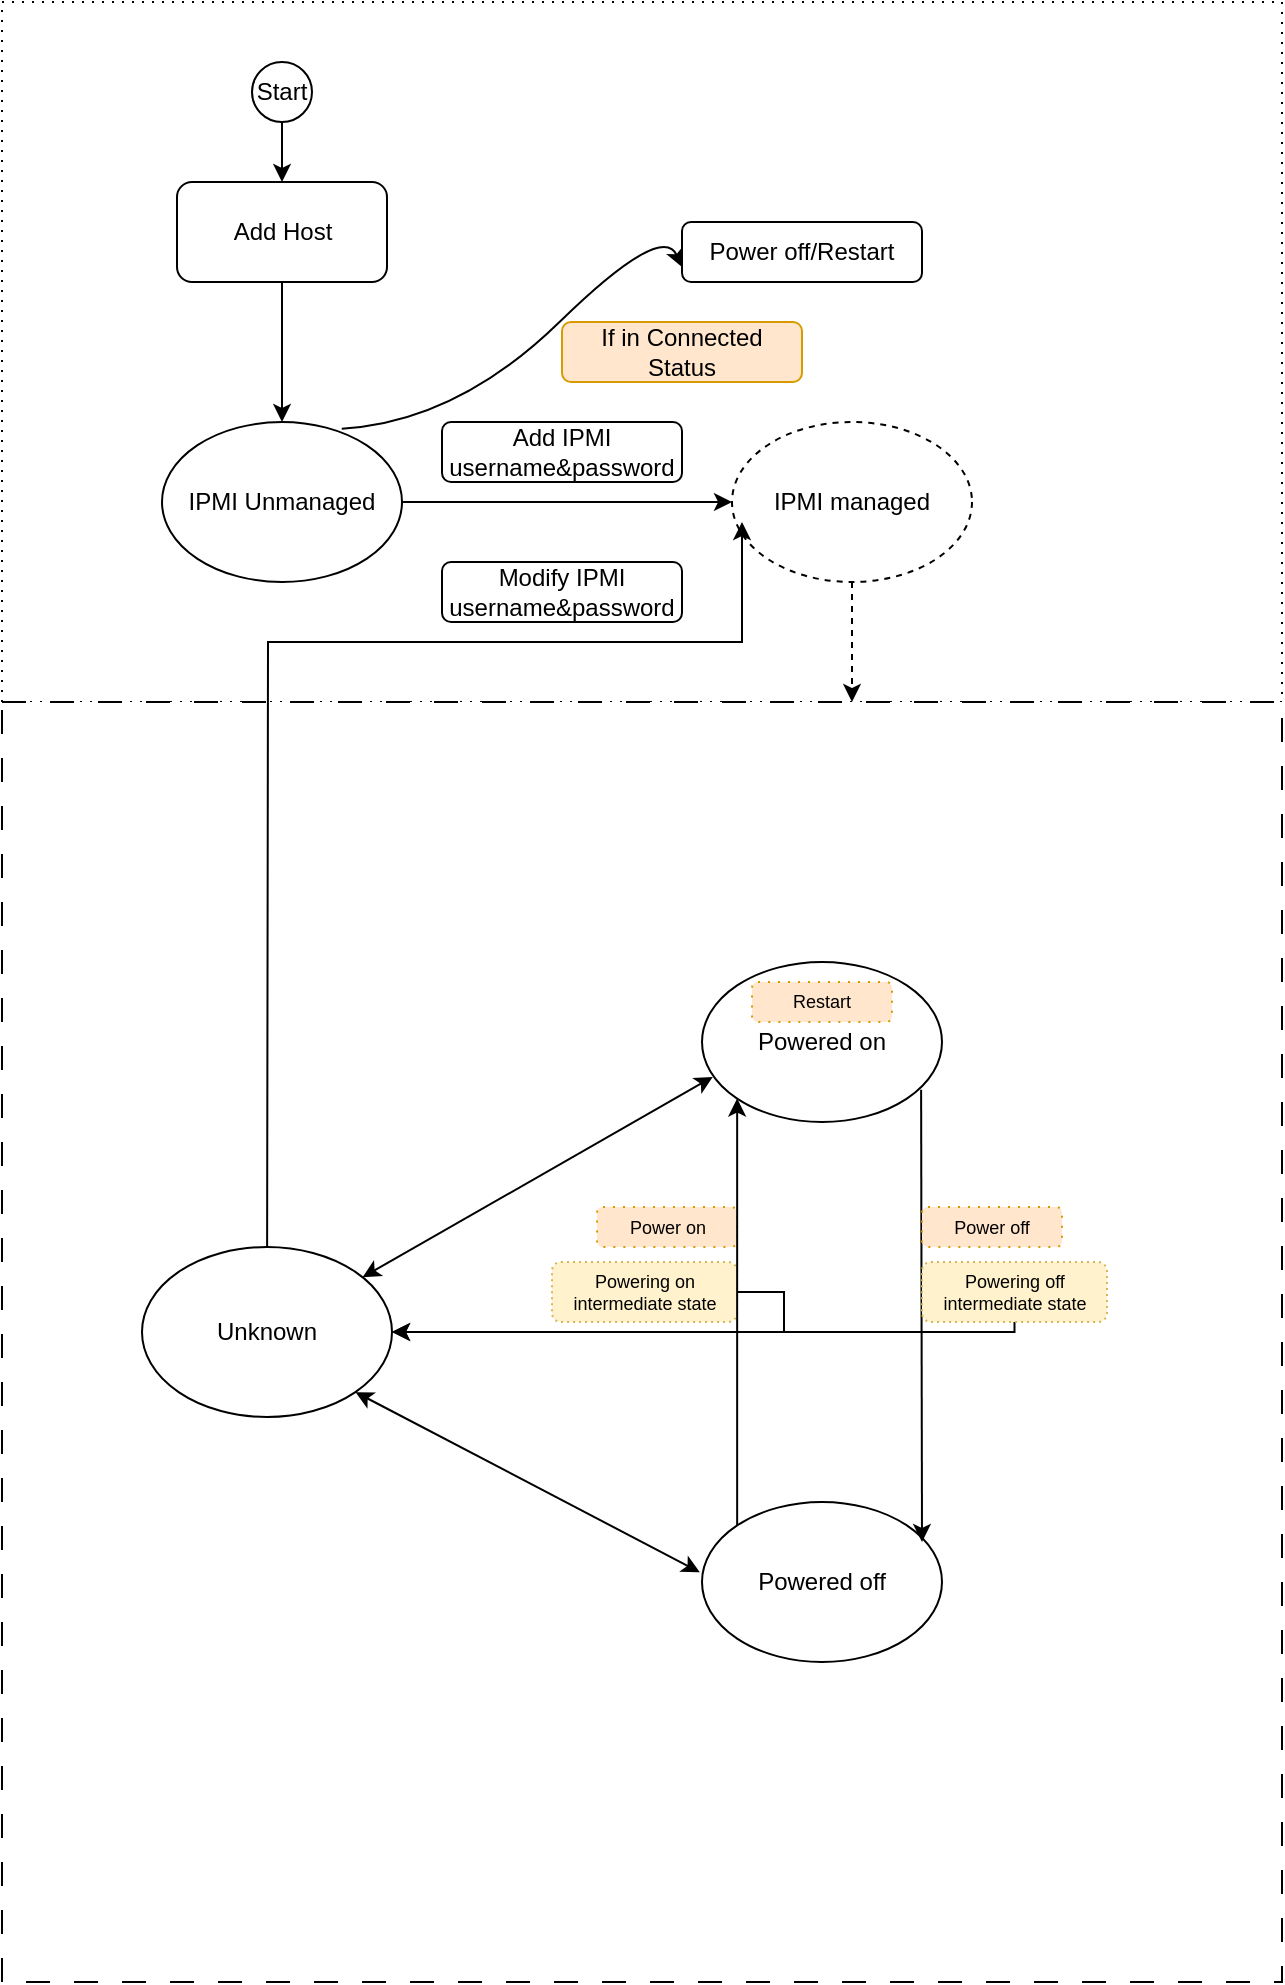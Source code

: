 <mxfile version="21.2.9" type="github">
  <diagram name="Page-1" id="Q9FTQVwlkuvV_LZ7aox5">
    <mxGraphModel dx="1434" dy="1864" grid="1" gridSize="10" guides="1" tooltips="1" connect="1" arrows="1" fold="1" page="1" pageScale="1" pageWidth="850" pageHeight="1100" math="0" shadow="0">
      <root>
        <mxCell id="0" />
        <mxCell id="1" parent="0" />
        <mxCell id="G8atsEgeVlMIXE3ZOCmT-4" value="" style="rounded=0;whiteSpace=wrap;html=1;dashed=1;dashPattern=1 4;" vertex="1" parent="1">
          <mxGeometry x="70" y="-90" width="640" height="350" as="geometry" />
        </mxCell>
        <mxCell id="5EF7rtsnszMx5y5t_XUD-1" value="" style="whiteSpace=wrap;html=1;aspect=fixed;dashed=1;dashPattern=12 12;" parent="1" vertex="1">
          <mxGeometry x="70" y="260" width="640" height="640" as="geometry" />
        </mxCell>
        <mxCell id="5EF7rtsnszMx5y5t_XUD-2" value="Powered on" style="ellipse;whiteSpace=wrap;html=1;" parent="1" vertex="1">
          <mxGeometry x="420" y="390" width="120" height="80" as="geometry" />
        </mxCell>
        <mxCell id="5EF7rtsnszMx5y5t_XUD-3" value="Powered off" style="ellipse;whiteSpace=wrap;html=1;" parent="1" vertex="1">
          <mxGeometry x="420" y="660" width="120" height="80" as="geometry" />
        </mxCell>
        <mxCell id="5EF7rtsnszMx5y5t_XUD-4" value="IPMI Unmanaged" style="ellipse;whiteSpace=wrap;html=1;" parent="1" vertex="1">
          <mxGeometry x="150" y="120" width="120" height="80" as="geometry" />
        </mxCell>
        <mxCell id="5EF7rtsnszMx5y5t_XUD-5" style="edgeStyle=orthogonalEdgeStyle;rounded=0;orthogonalLoop=1;jettySize=auto;html=1;entryX=1;entryY=0.5;entryDx=0;entryDy=0;" parent="1" source="5EF7rtsnszMx5y5t_XUD-6" target="5EF7rtsnszMx5y5t_XUD-24" edge="1">
          <mxGeometry relative="1" as="geometry">
            <Array as="points">
              <mxPoint x="461" y="555" />
            </Array>
          </mxGeometry>
        </mxCell>
        <mxCell id="5EF7rtsnszMx5y5t_XUD-6" value="Powering on&lt;br&gt;intermediate state" style="rounded=1;whiteSpace=wrap;html=1;dashed=1;dashPattern=1 2;fontSize=9;fillColor=#fff2cc;strokeColor=#d6b656;" parent="1" vertex="1">
          <mxGeometry x="345" y="540" width="92.5" height="30" as="geometry" />
        </mxCell>
        <mxCell id="5EF7rtsnszMx5y5t_XUD-7" value="Power on" style="rounded=1;whiteSpace=wrap;html=1;fontSize=9;dashed=1;dashPattern=1 4;rotation=0;fillColor=#ffe6cc;strokeColor=#d79b00;" parent="1" vertex="1">
          <mxGeometry x="367.5" y="512.5" width="70" height="20" as="geometry" />
        </mxCell>
        <mxCell id="5EF7rtsnszMx5y5t_XUD-8" value="" style="endArrow=classic;html=1;rounded=0;exitX=0;exitY=0;exitDx=0;exitDy=0;entryX=0;entryY=1;entryDx=0;entryDy=0;" parent="1" source="5EF7rtsnszMx5y5t_XUD-3" target="5EF7rtsnszMx5y5t_XUD-2" edge="1">
          <mxGeometry width="50" height="50" relative="1" as="geometry">
            <mxPoint x="570" y="610" as="sourcePoint" />
            <mxPoint x="620" y="560" as="targetPoint" />
          </mxGeometry>
        </mxCell>
        <mxCell id="5EF7rtsnszMx5y5t_XUD-9" value="" style="endArrow=classic;html=1;rounded=0;exitX=0.913;exitY=0.799;exitDx=0;exitDy=0;exitPerimeter=0;" parent="1" source="5EF7rtsnszMx5y5t_XUD-2" edge="1">
          <mxGeometry width="50" height="50" relative="1" as="geometry">
            <mxPoint x="570" y="610" as="sourcePoint" />
            <mxPoint x="530" y="680" as="targetPoint" />
          </mxGeometry>
        </mxCell>
        <mxCell id="5EF7rtsnszMx5y5t_XUD-10" style="edgeStyle=orthogonalEdgeStyle;rounded=0;orthogonalLoop=1;jettySize=auto;html=1;entryX=1;entryY=0.5;entryDx=0;entryDy=0;" parent="1" source="5EF7rtsnszMx5y5t_XUD-11" target="5EF7rtsnszMx5y5t_XUD-24" edge="1">
          <mxGeometry relative="1" as="geometry">
            <Array as="points">
              <mxPoint x="576" y="575" />
            </Array>
          </mxGeometry>
        </mxCell>
        <mxCell id="5EF7rtsnszMx5y5t_XUD-11" value="Powering off&lt;br&gt;intermediate state" style="rounded=1;whiteSpace=wrap;html=1;dashed=1;dashPattern=1 2;fontSize=9;fillColor=#fff2cc;strokeColor=#d6b656;" parent="1" vertex="1">
          <mxGeometry x="530" y="540" width="92.5" height="30" as="geometry" />
        </mxCell>
        <mxCell id="5EF7rtsnszMx5y5t_XUD-12" value="Power off" style="rounded=1;whiteSpace=wrap;html=1;fontSize=9;dashed=1;dashPattern=1 4;rotation=0;fillColor=#ffe6cc;strokeColor=#d79b00;" parent="1" vertex="1">
          <mxGeometry x="530" y="512.5" width="70" height="20" as="geometry" />
        </mxCell>
        <mxCell id="5EF7rtsnszMx5y5t_XUD-15" value="Restart" style="rounded=1;whiteSpace=wrap;html=1;fontSize=9;dashed=1;dashPattern=1 4;rotation=0;fillColor=#ffe6cc;strokeColor=#d79b00;" parent="1" vertex="1">
          <mxGeometry x="445" y="400" width="70" height="20" as="geometry" />
        </mxCell>
        <mxCell id="5EF7rtsnszMx5y5t_XUD-16" value="IPMI managed" style="ellipse;whiteSpace=wrap;html=1;dashed=1;" parent="1" vertex="1">
          <mxGeometry x="435" y="120" width="120" height="80" as="geometry" />
        </mxCell>
        <mxCell id="5EF7rtsnszMx5y5t_XUD-17" value="" style="endArrow=classic;html=1;rounded=0;exitX=0.5;exitY=1;exitDx=0;exitDy=0;dashed=1;" parent="1" source="5EF7rtsnszMx5y5t_XUD-16" edge="1">
          <mxGeometry width="50" height="50" relative="1" as="geometry">
            <mxPoint x="380" y="320" as="sourcePoint" />
            <mxPoint x="495.0" y="260" as="targetPoint" />
          </mxGeometry>
        </mxCell>
        <mxCell id="5EF7rtsnszMx5y5t_XUD-18" value="" style="endArrow=classic;html=1;rounded=0;exitX=1;exitY=0.5;exitDx=0;exitDy=0;entryX=0;entryY=0.5;entryDx=0;entryDy=0;" parent="1" source="5EF7rtsnszMx5y5t_XUD-4" target="5EF7rtsnszMx5y5t_XUD-16" edge="1">
          <mxGeometry width="50" height="50" relative="1" as="geometry">
            <mxPoint x="380" y="320" as="sourcePoint" />
            <mxPoint x="430" y="270" as="targetPoint" />
          </mxGeometry>
        </mxCell>
        <mxCell id="5EF7rtsnszMx5y5t_XUD-19" value="Start" style="ellipse;whiteSpace=wrap;html=1;aspect=fixed;" parent="1" vertex="1">
          <mxGeometry x="195" y="-60" width="30" height="30" as="geometry" />
        </mxCell>
        <mxCell id="5EF7rtsnszMx5y5t_XUD-20" style="edgeStyle=orthogonalEdgeStyle;rounded=0;orthogonalLoop=1;jettySize=auto;html=1;" parent="1" source="5EF7rtsnszMx5y5t_XUD-21" target="5EF7rtsnszMx5y5t_XUD-4" edge="1">
          <mxGeometry relative="1" as="geometry" />
        </mxCell>
        <mxCell id="5EF7rtsnszMx5y5t_XUD-21" value="Add Host" style="rounded=1;whiteSpace=wrap;html=1;" parent="1" vertex="1">
          <mxGeometry x="157.5" width="105" height="50" as="geometry" />
        </mxCell>
        <mxCell id="5EF7rtsnszMx5y5t_XUD-22" value="" style="endArrow=classic;html=1;rounded=0;exitX=0.5;exitY=1;exitDx=0;exitDy=0;entryX=0.5;entryY=0;entryDx=0;entryDy=0;" parent="1" source="5EF7rtsnszMx5y5t_XUD-19" target="5EF7rtsnszMx5y5t_XUD-21" edge="1">
          <mxGeometry width="50" height="50" relative="1" as="geometry">
            <mxPoint x="430" y="140" as="sourcePoint" />
            <mxPoint x="480" y="90" as="targetPoint" />
          </mxGeometry>
        </mxCell>
        <mxCell id="5EF7rtsnszMx5y5t_XUD-23" value="Add IPMI username&amp;amp;password" style="rounded=1;whiteSpace=wrap;html=1;" parent="1" vertex="1">
          <mxGeometry x="290" y="120" width="120" height="30" as="geometry" />
        </mxCell>
        <mxCell id="5EF7rtsnszMx5y5t_XUD-24" value="Unknown" style="ellipse;whiteSpace=wrap;html=1;" parent="1" vertex="1">
          <mxGeometry x="140" y="532.5" width="125" height="85" as="geometry" />
        </mxCell>
        <mxCell id="5EF7rtsnszMx5y5t_XUD-25" value="" style="endArrow=classic;startArrow=classic;html=1;rounded=0;entryX=0.045;entryY=0.718;entryDx=0;entryDy=0;entryPerimeter=0;" parent="1" source="5EF7rtsnszMx5y5t_XUD-24" target="5EF7rtsnszMx5y5t_XUD-2" edge="1">
          <mxGeometry width="50" height="50" relative="1" as="geometry">
            <mxPoint x="360" y="520" as="sourcePoint" />
            <mxPoint x="410" y="470" as="targetPoint" />
          </mxGeometry>
        </mxCell>
        <mxCell id="5EF7rtsnszMx5y5t_XUD-26" value="" style="endArrow=classic;startArrow=classic;html=1;rounded=0;entryX=-0.009;entryY=0.439;entryDx=0;entryDy=0;entryPerimeter=0;exitX=1;exitY=1;exitDx=0;exitDy=0;" parent="1" source="5EF7rtsnszMx5y5t_XUD-24" target="5EF7rtsnszMx5y5t_XUD-3" edge="1">
          <mxGeometry width="50" height="50" relative="1" as="geometry">
            <mxPoint x="268" y="559" as="sourcePoint" />
            <mxPoint x="435" y="457" as="targetPoint" />
          </mxGeometry>
        </mxCell>
        <mxCell id="5EF7rtsnszMx5y5t_XUD-29" value="Power off/Restart" style="rounded=1;whiteSpace=wrap;html=1;rotation=0;" parent="1" vertex="1">
          <mxGeometry x="410" y="20" width="120" height="30" as="geometry" />
        </mxCell>
        <mxCell id="5EF7rtsnszMx5y5t_XUD-32" value="" style="curved=1;endArrow=classic;html=1;rounded=0;entryX=0;entryY=0.75;entryDx=0;entryDy=0;exitX=0.749;exitY=0.042;exitDx=0;exitDy=0;exitPerimeter=0;" parent="1" source="5EF7rtsnszMx5y5t_XUD-4" target="5EF7rtsnszMx5y5t_XUD-29" edge="1">
          <mxGeometry width="50" height="50" relative="1" as="geometry">
            <mxPoint x="247.5" y="120" as="sourcePoint" />
            <mxPoint x="297.5" y="70" as="targetPoint" />
            <Array as="points">
              <mxPoint x="297.5" y="120" />
              <mxPoint x="400" y="20" />
            </Array>
          </mxGeometry>
        </mxCell>
        <mxCell id="5EF7rtsnszMx5y5t_XUD-33" value="If in Connected Status" style="rounded=1;whiteSpace=wrap;html=1;fillColor=#ffe6cc;strokeColor=#d79b00;" parent="1" vertex="1">
          <mxGeometry x="350" y="70" width="120" height="30" as="geometry" />
        </mxCell>
        <mxCell id="5EF7rtsnszMx5y5t_XUD-35" value="" style="endArrow=classic;html=1;rounded=0;" parent="1" edge="1" source="5EF7rtsnszMx5y5t_XUD-24">
          <mxGeometry width="50" height="50" relative="1" as="geometry">
            <mxPoint x="280" y="510" as="sourcePoint" />
            <mxPoint x="440" y="170" as="targetPoint" />
            <Array as="points">
              <mxPoint x="203" y="230" />
              <mxPoint x="320" y="230" />
              <mxPoint x="440" y="230" />
            </Array>
          </mxGeometry>
        </mxCell>
        <mxCell id="5EF7rtsnszMx5y5t_XUD-36" value="Modify IPMI username&amp;amp;password" style="rounded=1;whiteSpace=wrap;html=1;" parent="1" vertex="1">
          <mxGeometry x="290" y="190" width="120" height="30" as="geometry" />
        </mxCell>
      </root>
    </mxGraphModel>
  </diagram>
</mxfile>

